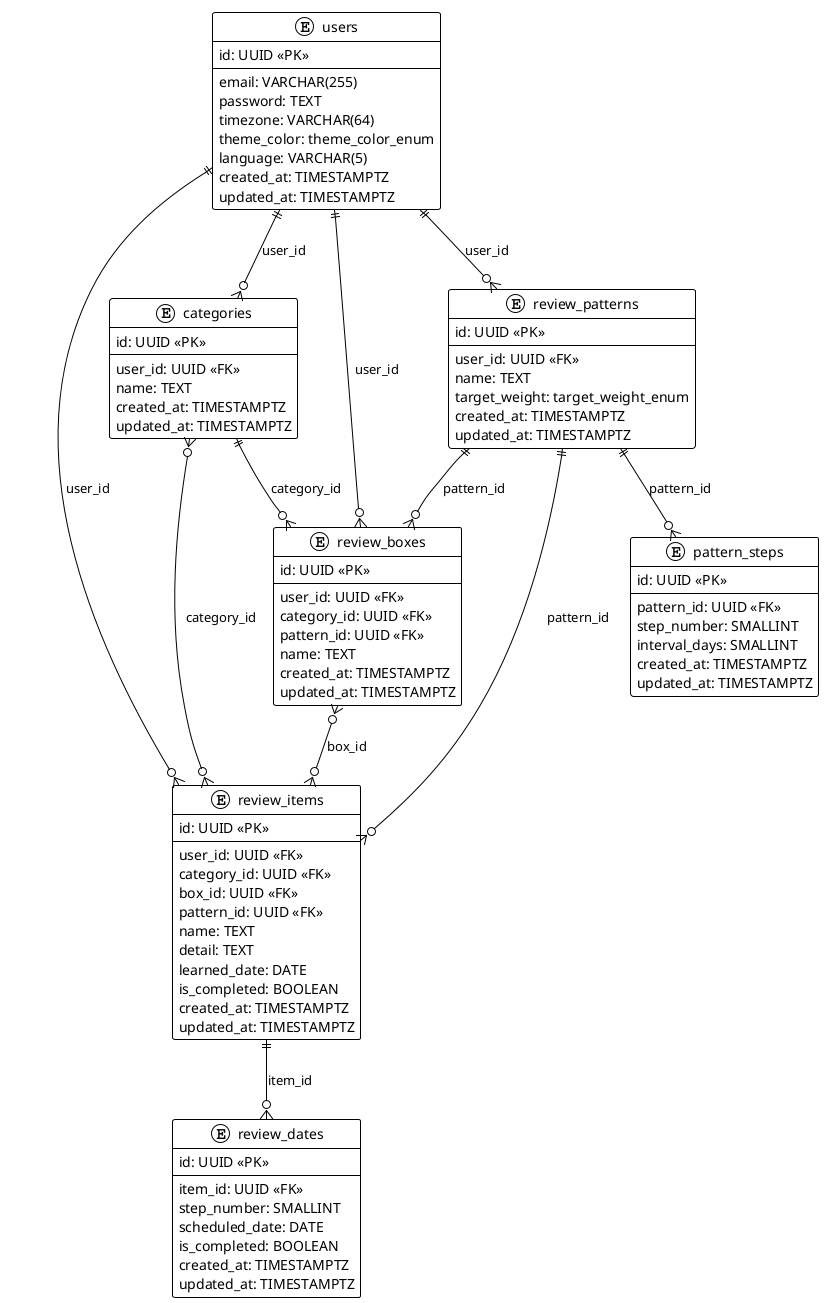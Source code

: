 @startuml
!theme plain

entity users {
    id: UUID <<PK>>
    --
    email: VARCHAR(255)
    password: TEXT
    timezone: VARCHAR(64)
    theme_color: theme_color_enum
    language: VARCHAR(5)
    created_at: TIMESTAMPTZ
    updated_at: TIMESTAMPTZ
}

entity categories {
    id: UUID <<PK>>
    --
    user_id: UUID <<FK>>
    name: TEXT
    created_at: TIMESTAMPTZ
    updated_at: TIMESTAMPTZ
}

entity review_patterns {
    id: UUID <<PK>>
    --
    user_id: UUID <<FK>>
    name: TEXT
    target_weight: target_weight_enum
    created_at: TIMESTAMPTZ
    updated_at: TIMESTAMPTZ
}

entity review_boxes {
    id: UUID <<PK>>
    --
    user_id: UUID <<FK>>
    category_id: UUID <<FK>>
    pattern_id: UUID <<FK>>
    name: TEXT
    created_at: TIMESTAMPTZ
    updated_at: TIMESTAMPTZ
}

entity review_items {
    id: UUID <<PK>>
    --
    user_id: UUID <<FK>>
    category_id: UUID <<FK>>
    box_id: UUID <<FK>>
    pattern_id: UUID <<FK>>
    name: TEXT
    detail: TEXT
    learned_date: DATE
    is_completed: BOOLEAN
    created_at: TIMESTAMPTZ
    updated_at: TIMESTAMPTZ
}

entity pattern_steps {
    id: UUID <<PK>>
    --
    pattern_id: UUID <<FK>>
    step_number: SMALLINT
    interval_days: SMALLINT
    created_at: TIMESTAMPTZ
    updated_at: TIMESTAMPTZ
}

entity review_dates {
    id: UUID <<PK>>
    --
    item_id: UUID <<FK>>
    step_number: SMALLINT
    scheduled_date: DATE
    is_completed: BOOLEAN
    created_at: TIMESTAMPTZ
    updated_at: TIMESTAMPTZ
}

users ||--o{ categories : user_id
users ||--o{ review_patterns : user_id
users ||--o{ review_boxes : user_id
users ||--o{ review_items : user_id

categories ||--o{ review_boxes : category_id
categories }o--o{ review_items : category_id

review_patterns ||--o{ review_boxes : pattern_id
review_patterns ||--o{ review_items : pattern_id
review_patterns ||--o{ pattern_steps : pattern_id

review_boxes }o--o{ review_items : box_id

review_items ||--o{ review_dates : item_id

@enduml